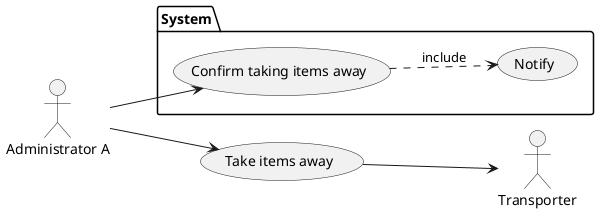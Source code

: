 @startuml Storage Net, Use Case, Move from begin

left to right direction

actor "Administrator A" as admin_a
actor "Transporter" as transporter

usecase "Take items away" as take_away

package System {
  usecase "Confirm taking items away" as confirm
  usecase "Notify" as notify
}

admin_a -down-> take_away
take_away -down-> transporter

admin_a --> confirm
confirm ..> notify : include

@enduml